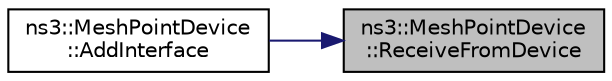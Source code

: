 digraph "ns3::MeshPointDevice::ReceiveFromDevice"
{
 // LATEX_PDF_SIZE
  edge [fontname="Helvetica",fontsize="10",labelfontname="Helvetica",labelfontsize="10"];
  node [fontname="Helvetica",fontsize="10",shape=record];
  rankdir="RL";
  Node1 [label="ns3::MeshPointDevice\l::ReceiveFromDevice",height=0.2,width=0.4,color="black", fillcolor="grey75", style="filled", fontcolor="black",tooltip="Receive packet from interface."];
  Node1 -> Node2 [dir="back",color="midnightblue",fontsize="10",style="solid",fontname="Helvetica"];
  Node2 [label="ns3::MeshPointDevice\l::AddInterface",height=0.2,width=0.4,color="black", fillcolor="white", style="filled",URL="$classns3_1_1_mesh_point_device.html#a0001ebec0a10fc9cf05dd6da958a7e98",tooltip="Attach new interface to the station."];
}
